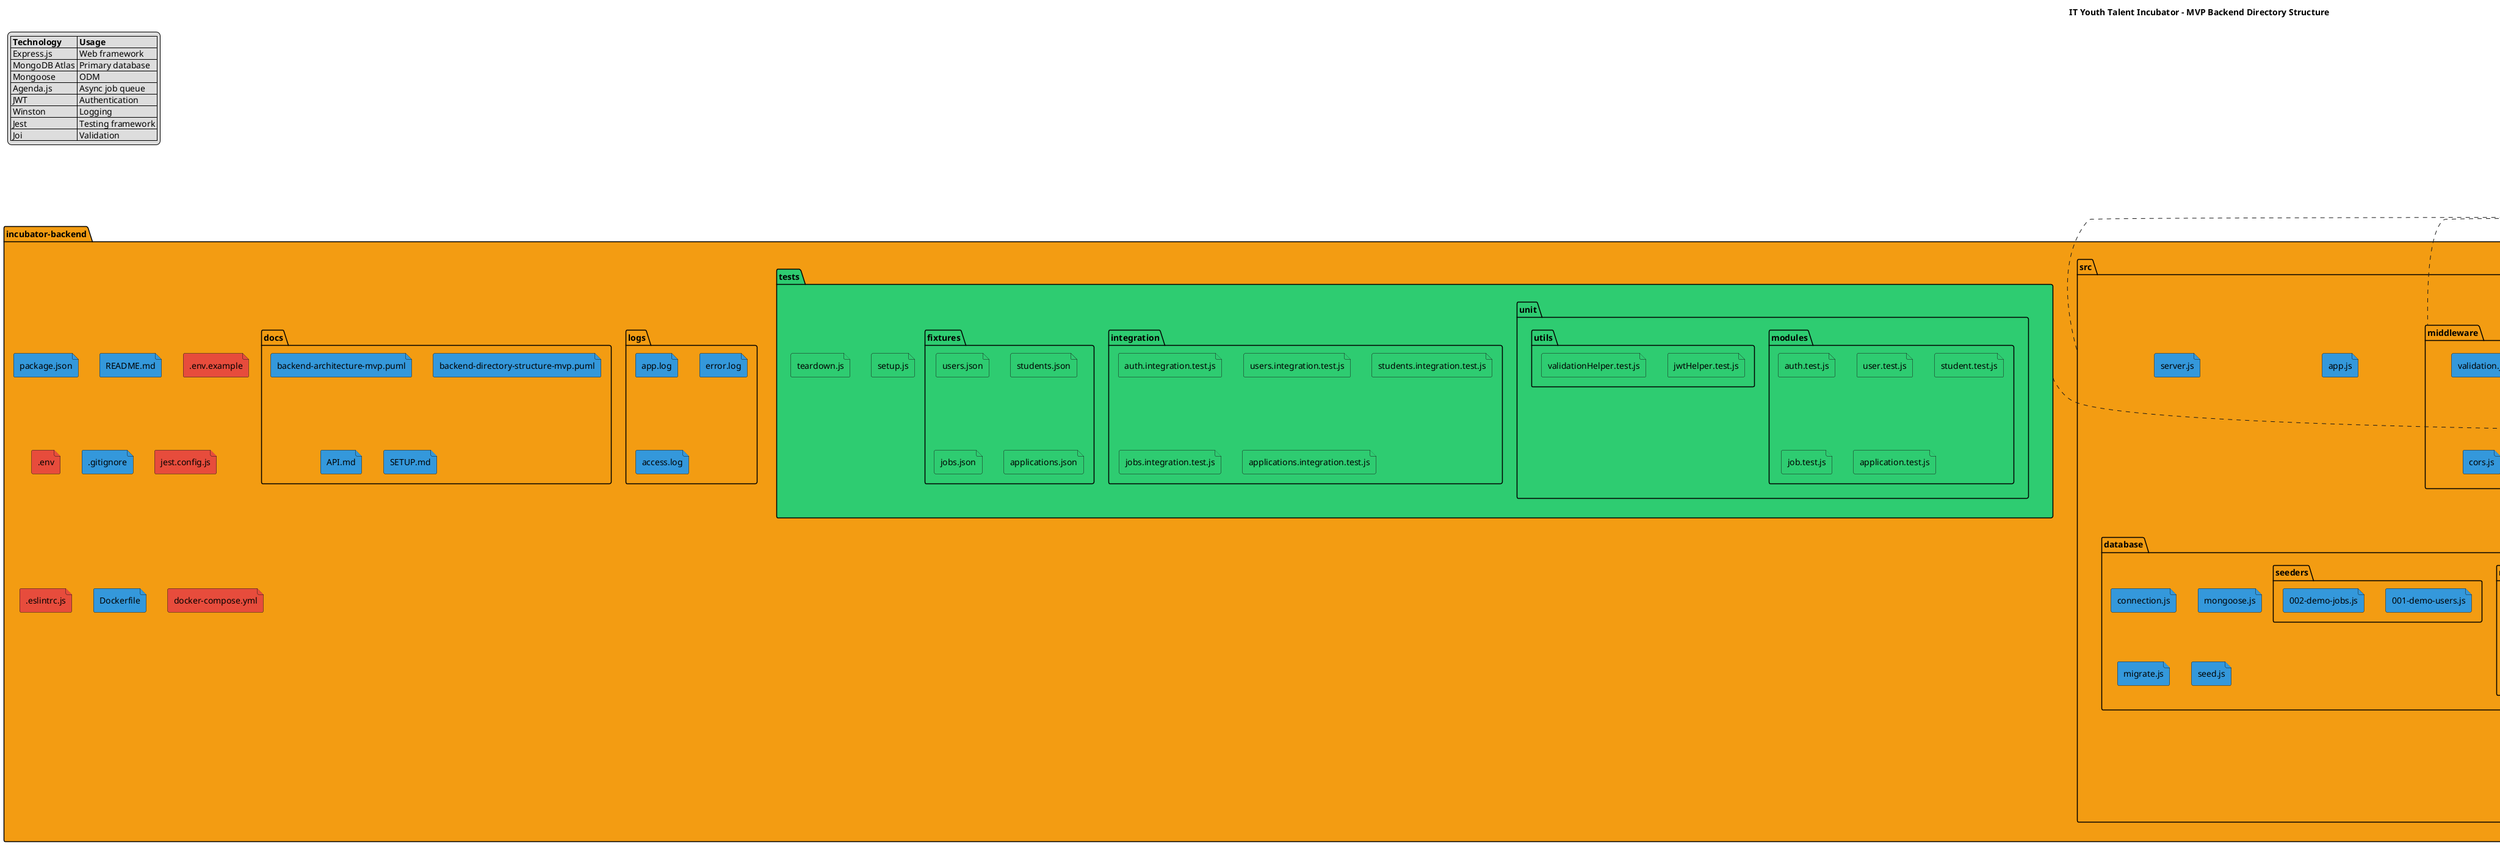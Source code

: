 @startuml IT_Youth_Talent_Incubator_MVP_Backend_Directory_Structure

!define FOLDER_COLOR #f39c12
!define FILE_COLOR #3498db
!define CONFIG_COLOR #e74c3c
!define TEST_COLOR #2ecc71

title IT Youth Talent Incubator - MVP Backend Directory Structure

package "incubator-backend" as root FOLDER_COLOR {

  file "package.json" as package_json FILE_COLOR
  file "README.md" as readme FILE_COLOR
  file ".env.example" as env_example CONFIG_COLOR
  file ".env" as env CONFIG_COLOR
  file ".gitignore" as gitignore FILE_COLOR
  file "jest.config.js" as jest_config CONFIG_COLOR
  file ".eslintrc.js" as eslint_config CONFIG_COLOR
  file "Dockerfile" as dockerfile FILE_COLOR
  file "docker-compose.yml" as docker_compose CONFIG_COLOR

  package "src" as src_folder FOLDER_COLOR {
    
    file "app.js" as app_js FILE_COLOR
    file "server.js" as server_js FILE_COLOR
    
    package "config" as config_folder FOLDER_COLOR {
      file "database.js" as db_config FILE_COLOR
      file "mongodb.js" as mongodb_config FILE_COLOR
      file "jwt.js" as jwt_config FILE_COLOR
      file "environment.js" as env_config FILE_COLOR
      file "agenda.js" as agenda_config FILE_COLOR
    }
    
    package "modules" as modules_folder FOLDER_COLOR {
      package "auth" as auth_folder FOLDER_COLOR {
        file "auth.routes.js" as auth_routes FILE_COLOR
        file "auth.controller.js" as auth_controller FILE_COLOR
        file "auth.service.js" as auth_service FILE_COLOR
        file "auth.repository.js" as auth_repository FILE_COLOR
        file "auth.validation.js" as auth_validator FILE_COLOR
        file "auth.middleware.js" as auth_middleware FILE_COLOR
      }
      
      package "user" as user_folder FOLDER_COLOR {
        file "user.routes.js" as user_routes FILE_COLOR
        file "user.controller.js" as user_controller FILE_COLOR
        file "user.service.js" as user_service FILE_COLOR
        file "user.repository.js" as user_repository FILE_COLOR
        file "user.validation.js" as user_validator FILE_COLOR
        file "user.model.js" as user_model FILE_COLOR
      }
      
      package "student" as student_folder FOLDER_COLOR {
        file "student.routes.js" as student_routes FILE_COLOR
        file "student.controller.js" as student_controller FILE_COLOR
        file "student.service.js" as student_service FILE_COLOR
        file "student.repository.js" as student_repository FILE_COLOR
        file "student.validation.js" as student_validator FILE_COLOR
        file "student.model.js" as student_model FILE_COLOR
      }
      
      package "job" as job_folder FOLDER_COLOR {
        file "job.routes.js" as job_routes FILE_COLOR
        file "job.controller.js" as job_controller FILE_COLOR
        file "job.service.js" as job_service FILE_COLOR
        file "job.repository.js" as job_repository FILE_COLOR
        file "job.validation.js" as job_validator FILE_COLOR
        file "job.model.js" as job_model FILE_COLOR
      }
      
      package "application" as application_folder FOLDER_COLOR {
        file "application.routes.js" as application_routes FILE_COLOR
        file "application.controller.js" as application_controller FILE_COLOR
        file "application.service.js" as application_service FILE_COLOR
        file "application.repository.js" as application_repository FILE_COLOR
        file "application.validation.js" as application_validator FILE_COLOR
        file "application.model.js" as application_model FILE_COLOR
        file "application.commands.js" as application_commands FILE_COLOR
        file "application.queries.js" as application_queries FILE_COLOR
      }
    }
    
    package "middleware" as middleware_folder FOLDER_COLOR {
      file "auth.js" as auth_middleware FILE_COLOR
      file "validation.js" as validation_middleware FILE_COLOR
      file "errorHandler.js" as error_middleware FILE_COLOR
      file "rateLimiter.js" as rate_limiter FILE_COLOR
      file "cors.js" as cors_middleware FILE_COLOR
      file "logger.js" as logger_middleware FILE_COLOR
    }
    
    package "utils" as utils_folder FOLDER_COLOR {
      file "jwtHelper.js" as jwt_helper FILE_COLOR
      file "validationHelper.js" as validation_helper FILE_COLOR
      file "responseHelper.js" as response_helper FILE_COLOR
      file "logger.js" as logger_util FILE_COLOR
    }
    
    package "database" as database_folder FOLDER_COLOR {
      file "connection.js" as db_connection FILE_COLOR
      file "mongoose.js" as mongoose_config FILE_COLOR
      file "migrate.js" as migrate FILE_COLOR
      file "seed.js" as seed FILE_COLOR
      
      package "migrations" as migrations_folder FOLDER_COLOR {
        file "001-create-users.js" as migration_users FILE_COLOR
        file "002-create-student-profiles.js" as migration_students FILE_COLOR
        file "003-create-jobs.js" as migration_jobs FILE_COLOR
        file "004-create-applications.js" as migration_applications FILE_COLOR
      }
      
      package "seeders" as seeders_folder FOLDER_COLOR {
        file "001-demo-users.js" as seed_users FILE_COLOR
        file "002-demo-jobs.js" as seed_jobs FILE_COLOR
      }
    }
  }
  
  package "tests" as tests_folder TEST_COLOR {
    
    package "unit" as unit_tests_folder TEST_COLOR {
      package "modules" as test_modules_folder TEST_COLOR {
        file "auth.test.js" as test_auth TEST_COLOR
        file "user.test.js" as test_user TEST_COLOR
        file "student.test.js" as test_student TEST_COLOR
        file "job.test.js" as test_job TEST_COLOR
        file "application.test.js" as test_application TEST_COLOR
      }
      
      package "utils" as test_utils_folder TEST_COLOR {
        file "jwtHelper.test.js" as test_jwt_helper TEST_COLOR
        file "validationHelper.test.js" as test_validation_helper TEST_COLOR
      }
    }
    
    package "integration" as integration_tests_folder TEST_COLOR {
      file "auth.integration.test.js" as test_auth_integration TEST_COLOR
      file "users.integration.test.js" as test_users_integration TEST_COLOR
      file "students.integration.test.js" as test_students_integration TEST_COLOR
      file "jobs.integration.test.js" as test_jobs_integration TEST_COLOR
      file "applications.integration.test.js" as test_apps_integration TEST_COLOR
    }
    
    package "fixtures" as fixtures_folder TEST_COLOR {
      file "users.json" as user_fixtures TEST_COLOR
      file "students.json" as student_fixtures TEST_COLOR
      file "jobs.json" as job_fixtures TEST_COLOR
      file "applications.json" as application_fixtures TEST_COLOR
    }
    
    file "setup.js" as test_setup TEST_COLOR
    file "teardown.js" as test_teardown TEST_COLOR
  }
  
  package "logs" as logs_folder FOLDER_COLOR {
    file "app.log" as app_log FILE_COLOR
    file "error.log" as error_log FILE_COLOR
    file "access.log" as access_log FILE_COLOR
  }
  
  package "docs" as docs_folder FOLDER_COLOR {
    file "backend-architecture-mvp.puml" as arch_puml FILE_COLOR
    file "backend-directory-structure-mvp.puml" as dir_puml FILE_COLOR
    file "API.md" as api_docs FILE_COLOR
    file "SETUP.md" as setup_docs FILE_COLOR
  }
}

' Key Components Description
note right of src_folder
  **MVP Application Structure**
  - Modular monolith design
  - Core features only
  - CQRS for Application module
end note

note left of config_folder
  **Configuration Management**
  - MongoDB connection
  - JWT settings
  - Agenda.js for async jobs
  - Environment variables
end note

note top of modules_folder
  **Feature Modules**
  - Independent modules
  - Routes, controllers, services
  - Repositories, models
  - CQRS in Application
end note

note bottom of application_folder
  **CQRS Implementation**
  - Commands: Async writes via Agenda.js
  - Queries: Direct MongoDB reads
  - Eventual consistency
end note

note left of middleware_folder
  **Request Processing**
  - JWT authentication
  - Input validation
  - Rate limiting
  - CORS handling
  - Error handling
end note

note bottom of tests_folder
  **Testing Strategy**
  - Unit tests for modules/utils
  - Integration tests for APIs
  - Minimal fixtures for MVP
end note

' Technology Stack
legend top left
  |= Technology |= Usage |
  | Express.js | Web framework |
  | MongoDB Atlas | Primary database |
  | Mongoose | ODM |
  | Agenda.js | Async job queue |
  | JWT | Authentication |
  | Winston | Logging |
  | Jest | Testing framework |
  | Joi | Validation |
endlegend

@enduml